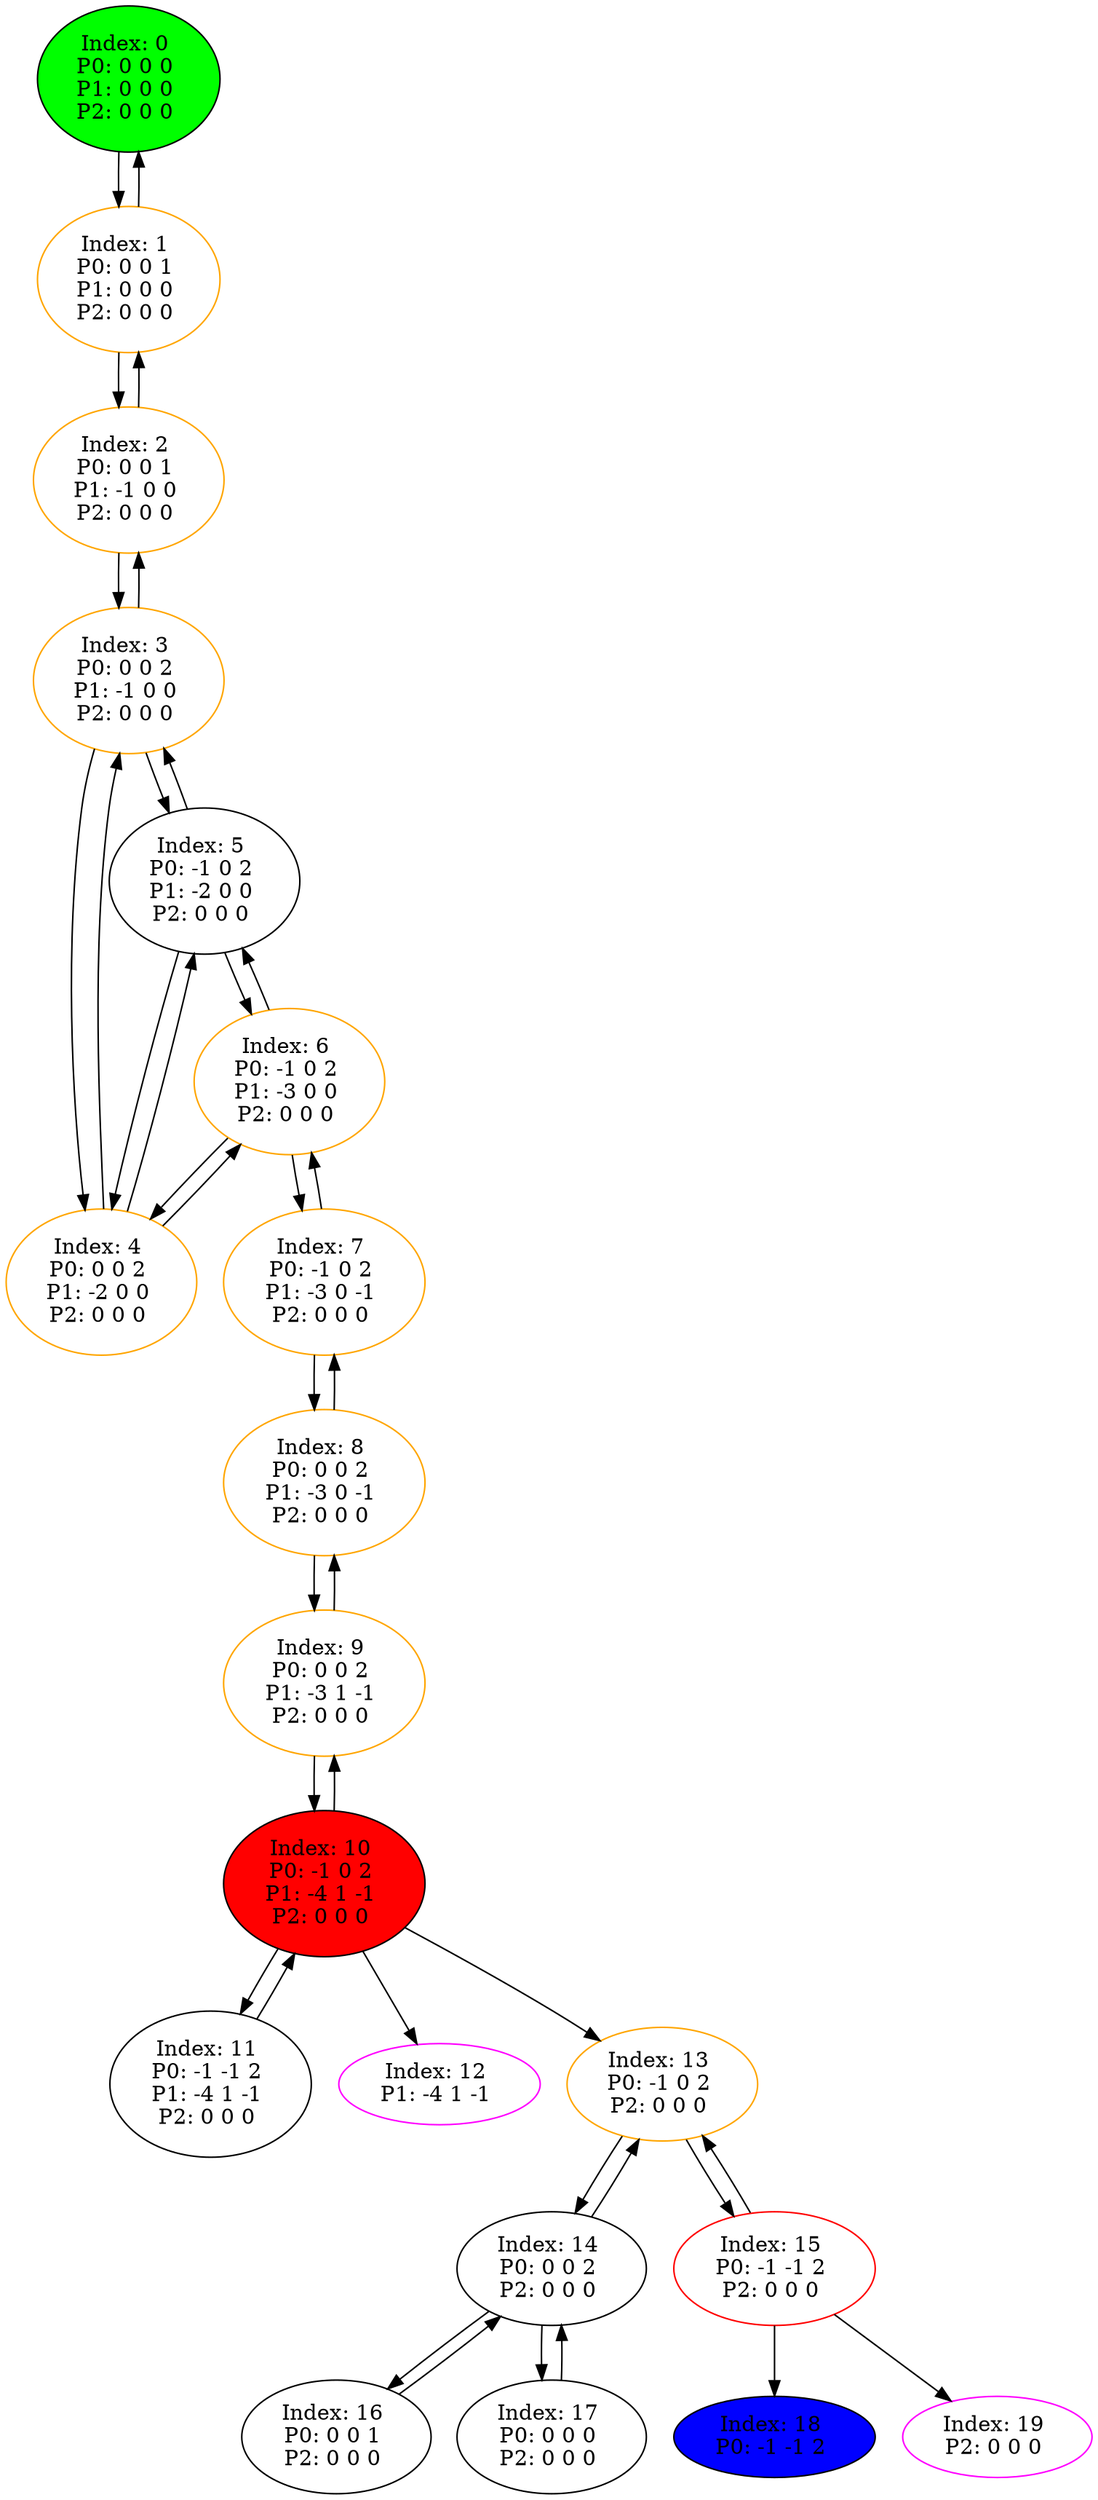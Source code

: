 digraph G {
color = "black"
0[label = "Index: 0 
P0: 0 0 0 
P1: 0 0 0 
P2: 0 0 0 
", style="filled", fillcolor = "green"]
1[label = "Index: 1 
P0: 0 0 1 
P1: 0 0 0 
P2: 0 0 0 
", color = "orange"]
2[label = "Index: 2 
P0: 0 0 1 
P1: -1 0 0 
P2: 0 0 0 
", color = "orange"]
3[label = "Index: 3 
P0: 0 0 2 
P1: -1 0 0 
P2: 0 0 0 
", color = "orange"]
4[label = "Index: 4 
P0: 0 0 2 
P1: -2 0 0 
P2: 0 0 0 
", color = "orange"]
5[label = "Index: 5 
P0: -1 0 2 
P1: -2 0 0 
P2: 0 0 0 
"]
6[label = "Index: 6 
P0: -1 0 2 
P1: -3 0 0 
P2: 0 0 0 
", color = "orange"]
7[label = "Index: 7 
P0: -1 0 2 
P1: -3 0 -1 
P2: 0 0 0 
", color = "orange"]
8[label = "Index: 8 
P0: 0 0 2 
P1: -3 0 -1 
P2: 0 0 0 
", color = "orange"]
9[label = "Index: 9 
P0: 0 0 2 
P1: -3 1 -1 
P2: 0 0 0 
", color = "orange"]
10[label = "Index: 10 
P0: -1 0 2 
P1: -4 1 -1 
P2: 0 0 0 
", style="filled", fillcolor = "red"]
11[label = "Index: 11 
P0: -1 -1 2 
P1: -4 1 -1 
P2: 0 0 0 
"]
12[label = "Index: 12 
P1: -4 1 -1 
", color = "fuchsia"]
13[label = "Index: 13 
P0: -1 0 2 
P2: 0 0 0 
", color = "orange"]
14[label = "Index: 14 
P0: 0 0 2 
P2: 0 0 0 
"]
15[label = "Index: 15 
P0: -1 -1 2 
P2: 0 0 0 
", color = "red"]
16[label = "Index: 16 
P0: 0 0 1 
P2: 0 0 0 
"]
17[label = "Index: 17 
P0: 0 0 0 
P2: 0 0 0 
"]
18[label = "Index: 18 
P0: -1 -1 2 
", style="filled", fillcolor = "blue"]
19[label = "Index: 19 
P2: 0 0 0 
", color = "fuchsia"]
0 -> 1

1 -> 0
1 -> 2

2 -> 1
2 -> 3

3 -> 2
3 -> 4
3 -> 5

4 -> 3
4 -> 5
4 -> 6

5 -> 3
5 -> 4
5 -> 6

6 -> 4
6 -> 5
6 -> 7

7 -> 6
7 -> 8

8 -> 7
8 -> 9

9 -> 8
9 -> 10

10 -> 9
10 -> 11
10 -> 13
10 -> 12

11 -> 10

13 -> 14
13 -> 15

14 -> 13
14 -> 16
14 -> 17

15 -> 13
15 -> 19
15 -> 18

16 -> 14

17 -> 14

}
